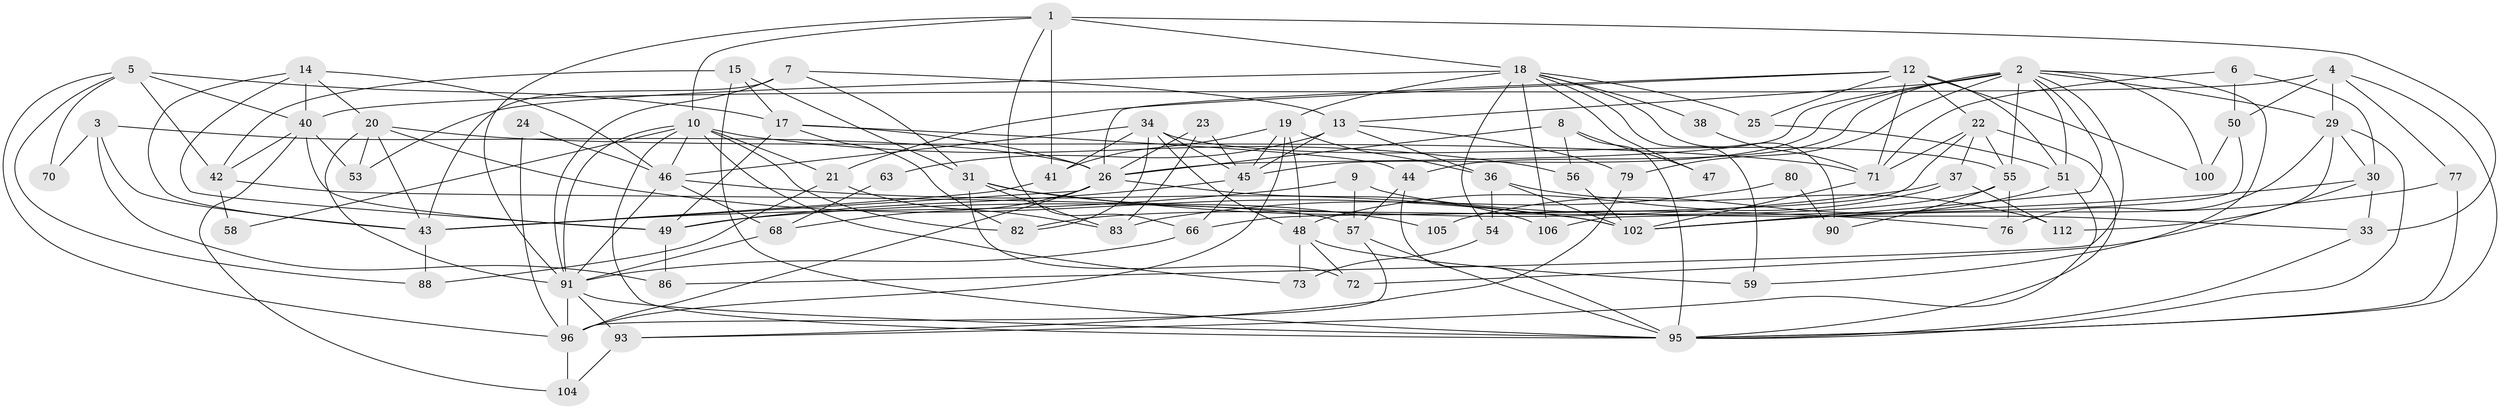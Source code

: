 // original degree distribution, {4: 0.3217391304347826, 8: 0.02608695652173913, 2: 0.11304347826086956, 3: 0.28695652173913044, 5: 0.16521739130434782, 6: 0.034782608695652174, 7: 0.043478260869565216, 9: 0.008695652173913044}
// Generated by graph-tools (version 1.1) at 2025/11/02/27/25 16:11:18]
// undirected, 77 vertices, 184 edges
graph export_dot {
graph [start="1"]
  node [color=gray90,style=filled];
  1 [super="+11"];
  2 [super="+61"];
  3 [super="+67"];
  4 [super="+16"];
  5 [super="+109"];
  6;
  7 [super="+69"];
  8 [super="+27"];
  9;
  10 [super="+107"];
  12 [super="+114"];
  13 [super="+85"];
  14 [super="+98"];
  15;
  17 [super="+39"];
  18 [super="+32"];
  19 [super="+74"];
  20 [super="+89"];
  21 [super="+28"];
  22;
  23;
  24;
  25 [super="+62"];
  26 [super="+101"];
  29 [super="+87"];
  30 [super="+52"];
  31 [super="+35"];
  33 [super="+84"];
  34 [super="+97"];
  36 [super="+81"];
  37 [super="+78"];
  38;
  40 [super="+60"];
  41 [super="+92"];
  42;
  43;
  44;
  45 [super="+65"];
  46 [super="+75"];
  47;
  48 [super="+115"];
  49 [super="+108"];
  50;
  51;
  53;
  54;
  55 [super="+64"];
  56;
  57 [super="+110"];
  58;
  59;
  63;
  66;
  68;
  70;
  71;
  72;
  73;
  76;
  77;
  79 [super="+99"];
  80;
  82;
  83;
  86;
  88;
  90;
  91 [super="+94"];
  93;
  95 [super="+113"];
  96 [super="+111"];
  100;
  102 [super="+103"];
  104;
  105;
  106;
  112;
  1 -- 66;
  1 -- 18 [weight=2];
  1 -- 41;
  1 -- 91;
  1 -- 10;
  1 -- 33;
  2 -- 44;
  2 -- 51;
  2 -- 55;
  2 -- 59;
  2 -- 100;
  2 -- 26;
  2 -- 45 [weight=2];
  2 -- 13;
  2 -- 102;
  2 -- 86;
  2 -- 29;
  2 -- 79;
  3 -- 26;
  3 -- 43;
  3 -- 70;
  3 -- 86;
  4 -- 50;
  4 -- 29;
  4 -- 77;
  4 -- 95;
  4 -- 40;
  5 -- 40;
  5 -- 96;
  5 -- 42;
  5 -- 88;
  5 -- 17;
  5 -- 70;
  6 -- 71;
  6 -- 50;
  6 -- 30;
  7 -- 31;
  7 -- 43 [weight=2];
  7 -- 13;
  7 -- 91;
  8 -- 95;
  8 -- 56;
  8 -- 47 [weight=2];
  8 -- 26;
  9 -- 43;
  9 -- 57;
  9 -- 33;
  10 -- 58;
  10 -- 95;
  10 -- 82;
  10 -- 56;
  10 -- 73;
  10 -- 91;
  10 -- 46;
  10 -- 21;
  12 -- 26;
  12 -- 22;
  12 -- 21;
  12 -- 71;
  12 -- 100;
  12 -- 25;
  12 -- 51;
  13 -- 45 [weight=2];
  13 -- 63;
  13 -- 36;
  13 -- 79;
  14 -- 40;
  14 -- 49;
  14 -- 20;
  14 -- 46;
  14 -- 43;
  15 -- 95;
  15 -- 42;
  15 -- 17;
  15 -- 31;
  17 -- 49;
  17 -- 26;
  17 -- 44;
  17 -- 82;
  18 -- 53;
  18 -- 106;
  18 -- 38;
  18 -- 47;
  18 -- 54;
  18 -- 25;
  18 -- 90;
  18 -- 59;
  18 -- 19;
  19 -- 45;
  19 -- 48;
  19 -- 36;
  19 -- 41;
  19 -- 96;
  20 -- 53;
  20 -- 71;
  20 -- 102;
  20 -- 91;
  20 -- 43;
  21 -- 88;
  21 -- 83;
  22 -- 66;
  22 -- 71;
  22 -- 37;
  22 -- 55;
  22 -- 95;
  23 -- 83;
  23 -- 26;
  23 -- 45;
  24 -- 46;
  24 -- 96;
  25 -- 51;
  26 -- 43;
  26 -- 68;
  26 -- 106;
  26 -- 96;
  29 -- 112;
  29 -- 76;
  29 -- 95;
  29 -- 30 [weight=2];
  30 -- 33;
  30 -- 72;
  30 -- 102;
  31 -- 72;
  31 -- 83;
  31 -- 105;
  31 -- 76;
  33 -- 95;
  34 -- 82;
  34 -- 55;
  34 -- 48;
  34 -- 41;
  34 -- 46;
  34 -- 45;
  36 -- 54;
  36 -- 112;
  36 -- 102;
  37 -- 112;
  37 -- 48;
  37 -- 49;
  38 -- 71;
  40 -- 104;
  40 -- 49;
  40 -- 53;
  40 -- 42;
  41 -- 43;
  42 -- 57;
  42 -- 58;
  43 -- 88;
  44 -- 57;
  44 -- 95;
  45 -- 49;
  45 -- 66;
  46 -- 91;
  46 -- 102;
  46 -- 68;
  48 -- 73;
  48 -- 72;
  48 -- 59;
  49 -- 86;
  50 -- 106;
  50 -- 100;
  51 -- 93;
  51 -- 105;
  54 -- 73;
  55 -- 76 [weight=2];
  55 -- 90;
  55 -- 82;
  56 -- 102;
  57 -- 95;
  57 -- 96;
  63 -- 68;
  66 -- 91;
  68 -- 91;
  71 -- 102;
  77 -- 95;
  77 -- 102;
  79 -- 93;
  80 -- 83;
  80 -- 90;
  91 -- 93 [weight=2];
  91 -- 96;
  91 -- 95;
  93 -- 104;
  96 -- 104;
}
